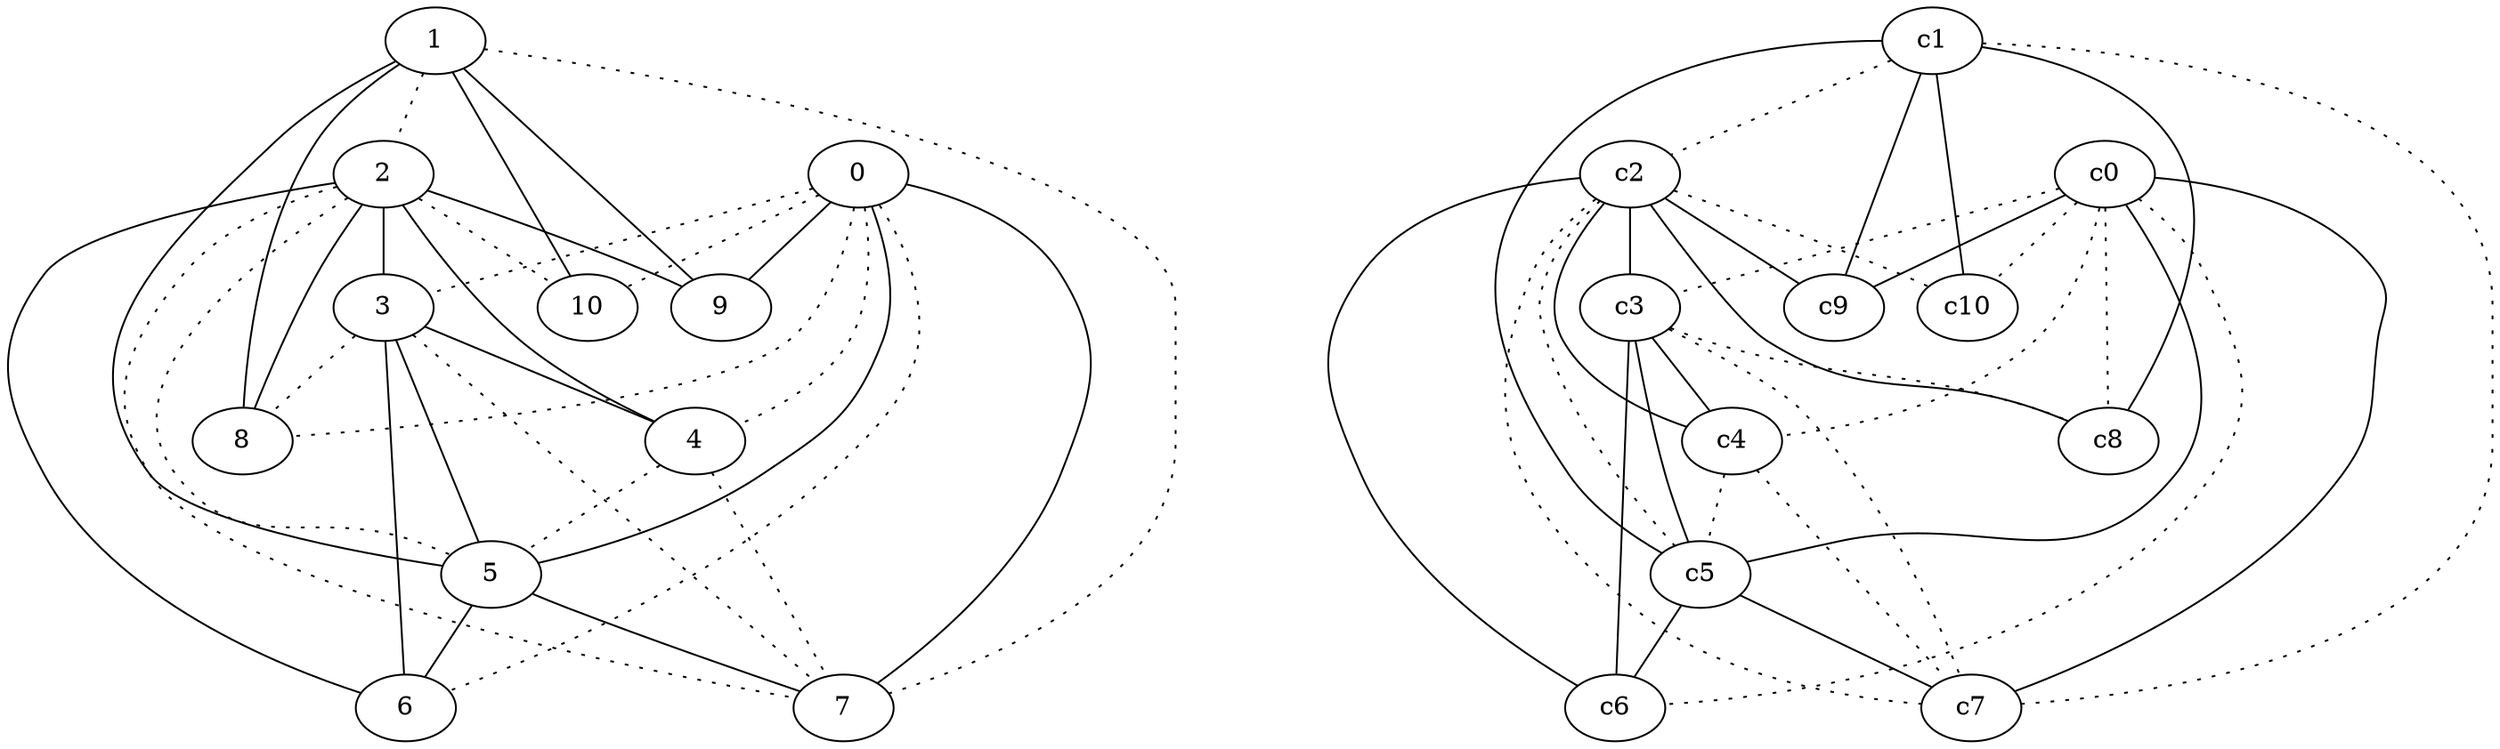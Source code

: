 graph {
a0[label=0];
a1[label=1];
a2[label=2];
a3[label=3];
a4[label=4];
a5[label=5];
a6[label=6];
a7[label=7];
a8[label=8];
a9[label=9];
a10[label=10];
a0 -- a3 [style=dotted];
a0 -- a4 [style=dotted];
a0 -- a5;
a0 -- a6 [style=dotted];
a0 -- a7;
a0 -- a8 [style=dotted];
a0 -- a9;
a0 -- a10 [style=dotted];
a1 -- a2 [style=dotted];
a1 -- a5;
a1 -- a7 [style=dotted];
a1 -- a8;
a1 -- a9;
a1 -- a10;
a2 -- a3;
a2 -- a4;
a2 -- a5 [style=dotted];
a2 -- a6;
a2 -- a7 [style=dotted];
a2 -- a8;
a2 -- a9;
a2 -- a10 [style=dotted];
a3 -- a4;
a3 -- a5;
a3 -- a6;
a3 -- a7 [style=dotted];
a3 -- a8 [style=dotted];
a4 -- a5 [style=dotted];
a4 -- a7 [style=dotted];
a5 -- a6;
a5 -- a7;
c0 -- c3 [style=dotted];
c0 -- c4 [style=dotted];
c0 -- c5;
c0 -- c6 [style=dotted];
c0 -- c7;
c0 -- c8 [style=dotted];
c0 -- c9;
c0 -- c10 [style=dotted];
c1 -- c2 [style=dotted];
c1 -- c5;
c1 -- c7 [style=dotted];
c1 -- c8;
c1 -- c9;
c1 -- c10;
c2 -- c3;
c2 -- c4;
c2 -- c5 [style=dotted];
c2 -- c6;
c2 -- c7 [style=dotted];
c2 -- c8;
c2 -- c9;
c2 -- c10 [style=dotted];
c3 -- c4;
c3 -- c5;
c3 -- c6;
c3 -- c7 [style=dotted];
c3 -- c8 [style=dotted];
c4 -- c5 [style=dotted];
c4 -- c7 [style=dotted];
c5 -- c6;
c5 -- c7;
}
